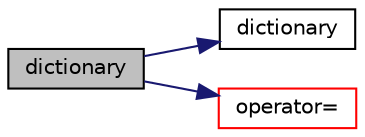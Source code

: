 digraph "dictionary"
{
  bgcolor="transparent";
  edge [fontname="Helvetica",fontsize="10",labelfontname="Helvetica",labelfontsize="10"];
  node [fontname="Helvetica",fontsize="10",shape=record];
  rankdir="LR";
  Node1917 [label="dictionary",height=0.2,width=0.4,color="black", fillcolor="grey75", style="filled", fontcolor="black"];
  Node1917 -> Node1918 [color="midnightblue",fontsize="10",style="solid",fontname="Helvetica"];
  Node1918 [label="dictionary",height=0.2,width=0.4,color="black",URL="$a27129.html#a4cea470990d165a35c1b2333a569b586",tooltip="Construct top-level dictionary null. "];
  Node1917 -> Node1919 [color="midnightblue",fontsize="10",style="solid",fontname="Helvetica"];
  Node1919 [label="operator=",height=0.2,width=0.4,color="red",URL="$a27129.html#adafa7d7ab8619be2da838542945c8c90"];
}
